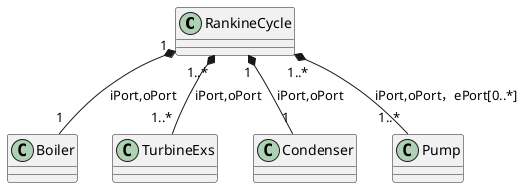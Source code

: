 @startuml
RankineCycle "1" *-- "1" Boiler: iPort,oPort
RankineCycle "1..*" *-- "1..*" TurbineExs: iPort,oPort
RankineCycle "1" *-- "1" Condenser: iPort,oPort
RankineCycle "1..*" *-- "1..*" Pump: iPort,oPort，ePort[0..*]
@enduml
